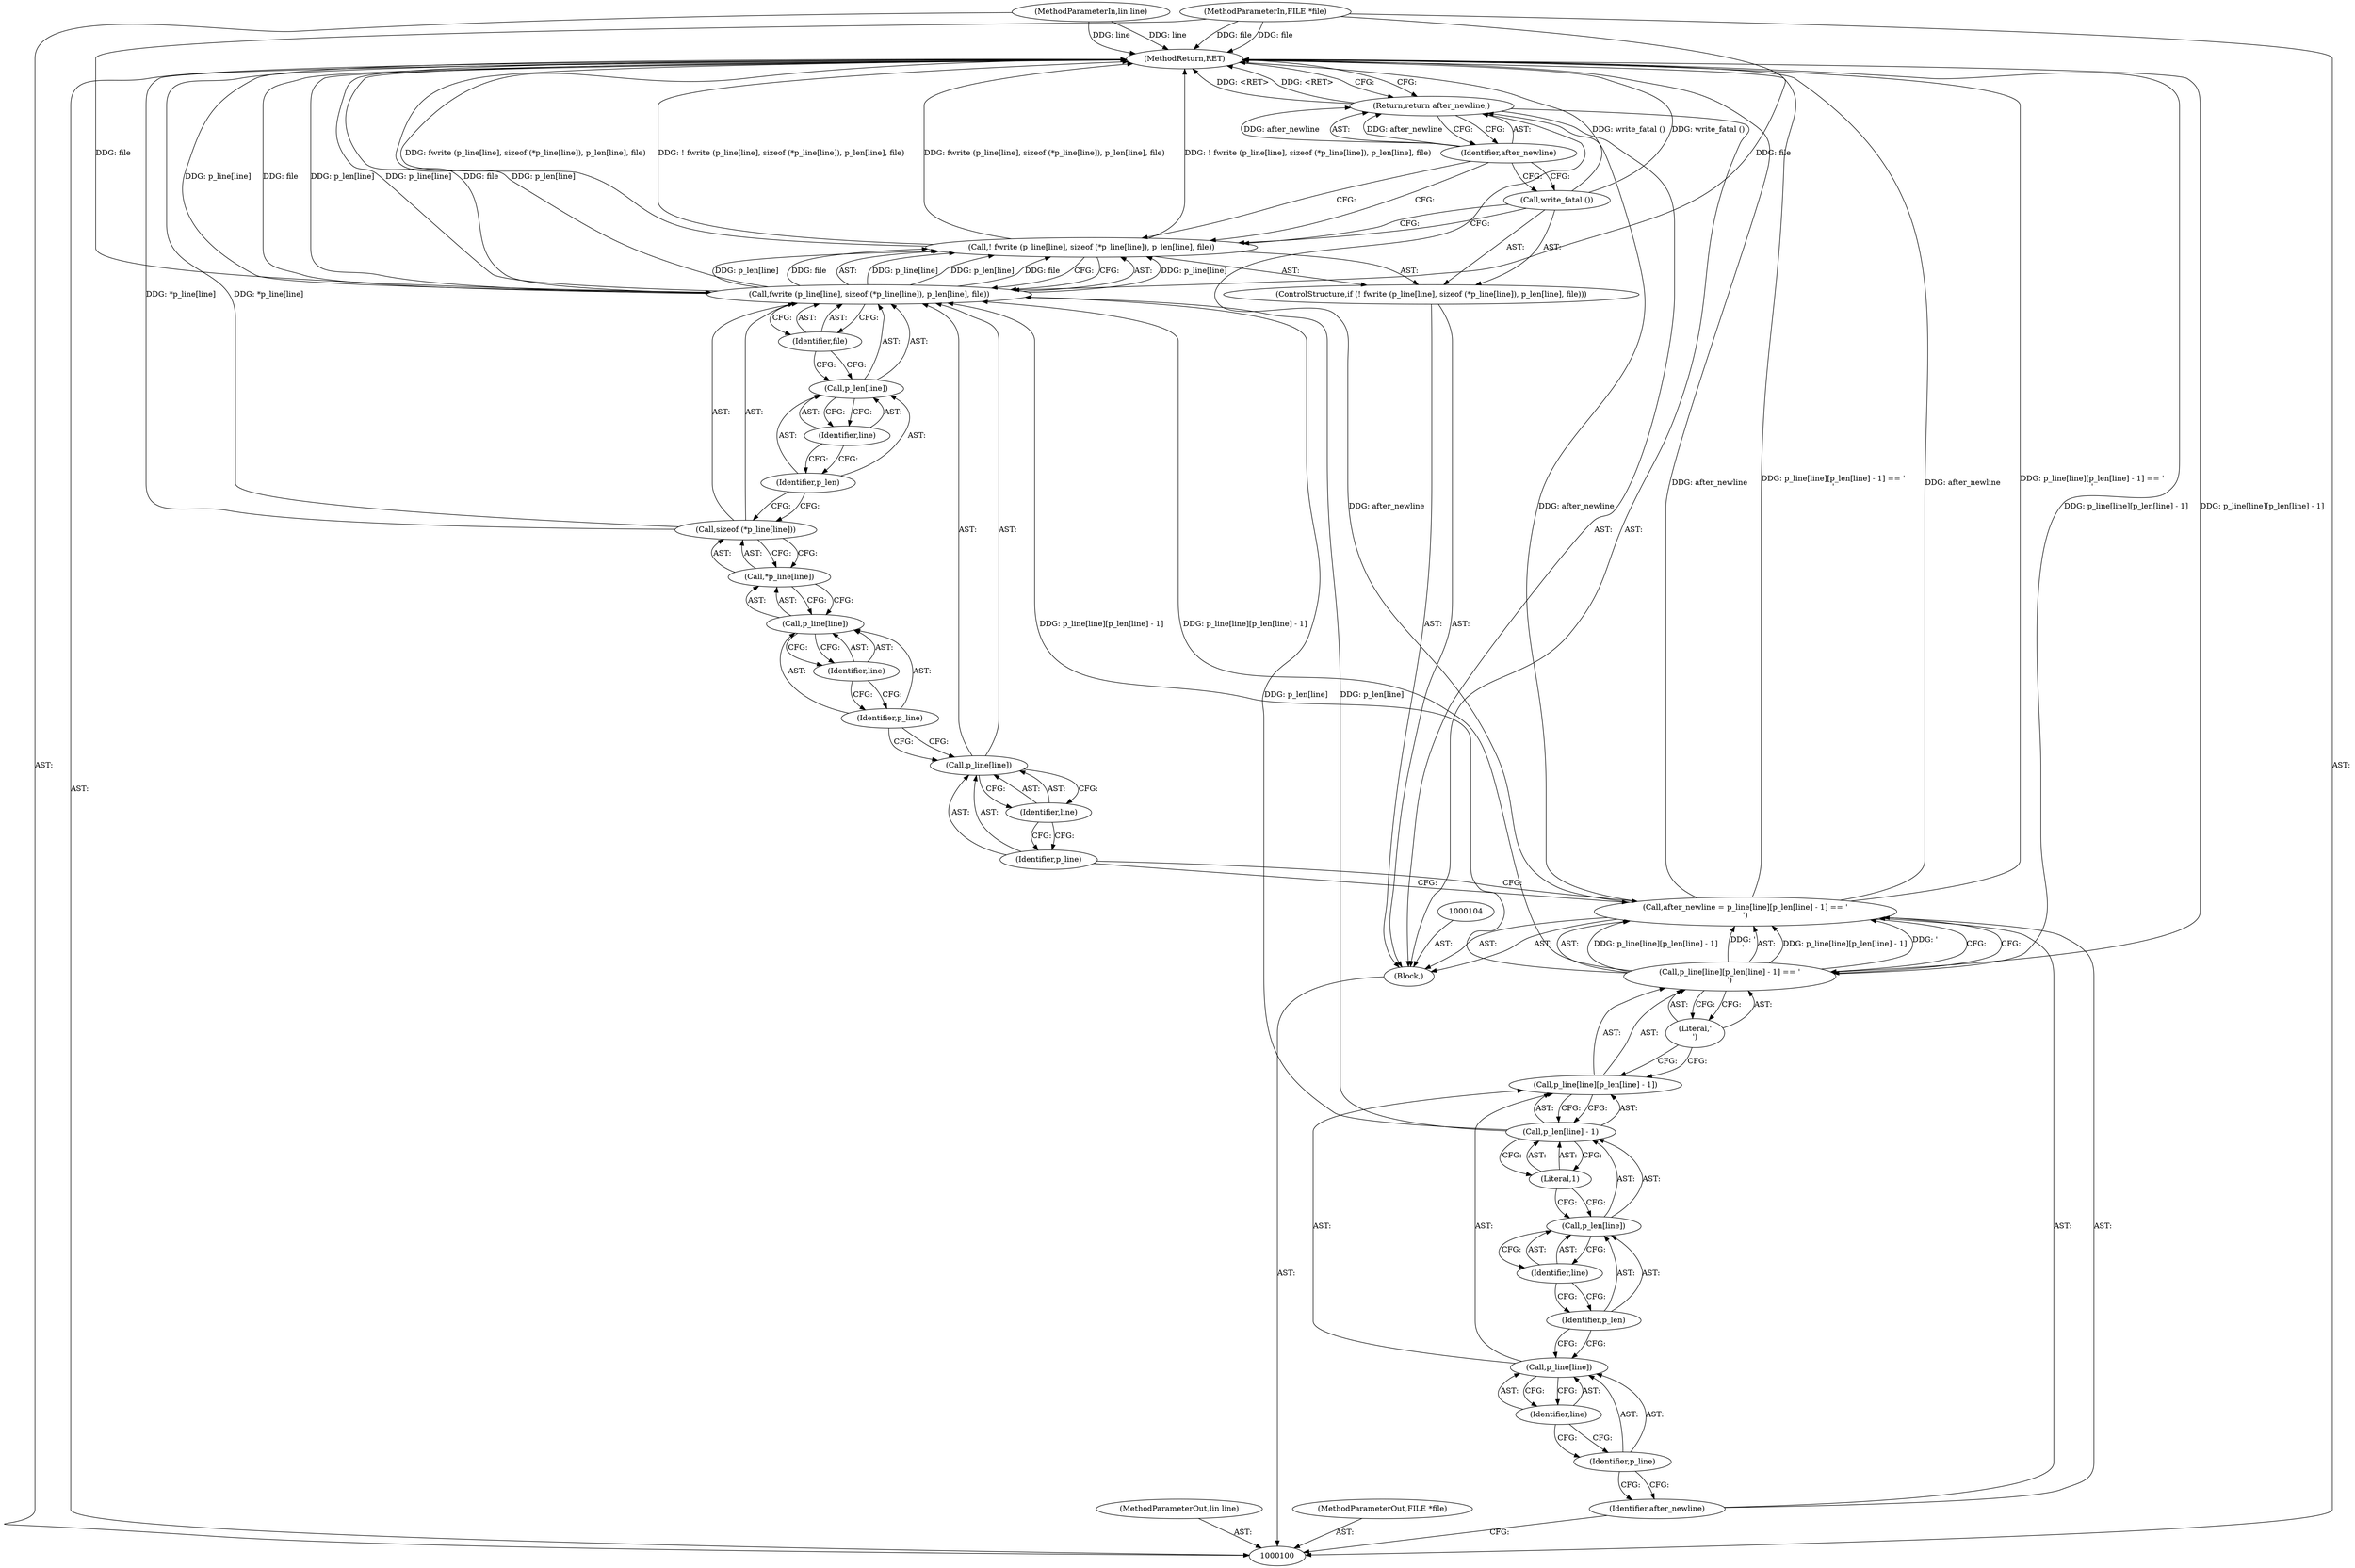 digraph "1_savannah_a0d7fe4589651c64bd16ddaaa634030bb0455866" {
"1000136" [label="(MethodReturn,RET)"];
"1000101" [label="(MethodParameterIn,lin line)"];
"1000187" [label="(MethodParameterOut,lin line)"];
"1000102" [label="(MethodParameterIn,FILE *file)"];
"1000188" [label="(MethodParameterOut,FILE *file)"];
"1000103" [label="(Block,)"];
"1000107" [label="(Call,p_line[line][p_len[line] - 1] == '\n')"];
"1000108" [label="(Call,p_line[line][p_len[line] - 1])"];
"1000109" [label="(Call,p_line[line])"];
"1000110" [label="(Identifier,p_line)"];
"1000111" [label="(Identifier,line)"];
"1000112" [label="(Call,p_len[line] - 1)"];
"1000113" [label="(Call,p_len[line])"];
"1000114" [label="(Identifier,p_len)"];
"1000115" [label="(Identifier,line)"];
"1000116" [label="(Literal,1)"];
"1000117" [label="(Literal,'\n')"];
"1000105" [label="(Call,after_newline = p_line[line][p_len[line] - 1] == '\n')"];
"1000106" [label="(Identifier,after_newline)"];
"1000121" [label="(Call,p_line[line])"];
"1000122" [label="(Identifier,p_line)"];
"1000123" [label="(Identifier,line)"];
"1000118" [label="(ControlStructure,if (! fwrite (p_line[line], sizeof (*p_line[line]), p_len[line], file)))"];
"1000124" [label="(Call,sizeof (*p_line[line]))"];
"1000125" [label="(Call,*p_line[line])"];
"1000126" [label="(Call,p_line[line])"];
"1000127" [label="(Identifier,p_line)"];
"1000128" [label="(Identifier,line)"];
"1000129" [label="(Call,p_len[line])"];
"1000130" [label="(Identifier,p_len)"];
"1000131" [label="(Identifier,line)"];
"1000132" [label="(Identifier,file)"];
"1000119" [label="(Call,! fwrite (p_line[line], sizeof (*p_line[line]), p_len[line], file))"];
"1000120" [label="(Call,fwrite (p_line[line], sizeof (*p_line[line]), p_len[line], file))"];
"1000133" [label="(Call,write_fatal ())"];
"1000135" [label="(Identifier,after_newline)"];
"1000134" [label="(Return,return after_newline;)"];
"1000136" -> "1000100"  [label="AST: "];
"1000136" -> "1000134"  [label="CFG: "];
"1000124" -> "1000136"  [label="DDG: *p_line[line]"];
"1000107" -> "1000136"  [label="DDG: p_line[line][p_len[line] - 1]"];
"1000105" -> "1000136"  [label="DDG: p_line[line][p_len[line] - 1] == '\n'"];
"1000105" -> "1000136"  [label="DDG: after_newline"];
"1000120" -> "1000136"  [label="DDG: file"];
"1000120" -> "1000136"  [label="DDG: p_len[line]"];
"1000120" -> "1000136"  [label="DDG: p_line[line]"];
"1000119" -> "1000136"  [label="DDG: ! fwrite (p_line[line], sizeof (*p_line[line]), p_len[line], file)"];
"1000119" -> "1000136"  [label="DDG: fwrite (p_line[line], sizeof (*p_line[line]), p_len[line], file)"];
"1000133" -> "1000136"  [label="DDG: write_fatal ()"];
"1000102" -> "1000136"  [label="DDG: file"];
"1000101" -> "1000136"  [label="DDG: line"];
"1000134" -> "1000136"  [label="DDG: <RET>"];
"1000101" -> "1000100"  [label="AST: "];
"1000101" -> "1000136"  [label="DDG: line"];
"1000187" -> "1000100"  [label="AST: "];
"1000102" -> "1000100"  [label="AST: "];
"1000102" -> "1000136"  [label="DDG: file"];
"1000102" -> "1000120"  [label="DDG: file"];
"1000188" -> "1000100"  [label="AST: "];
"1000103" -> "1000100"  [label="AST: "];
"1000104" -> "1000103"  [label="AST: "];
"1000105" -> "1000103"  [label="AST: "];
"1000118" -> "1000103"  [label="AST: "];
"1000134" -> "1000103"  [label="AST: "];
"1000107" -> "1000105"  [label="AST: "];
"1000107" -> "1000117"  [label="CFG: "];
"1000108" -> "1000107"  [label="AST: "];
"1000117" -> "1000107"  [label="AST: "];
"1000105" -> "1000107"  [label="CFG: "];
"1000107" -> "1000136"  [label="DDG: p_line[line][p_len[line] - 1]"];
"1000107" -> "1000105"  [label="DDG: p_line[line][p_len[line] - 1]"];
"1000107" -> "1000105"  [label="DDG: '\n'"];
"1000107" -> "1000120"  [label="DDG: p_line[line][p_len[line] - 1]"];
"1000108" -> "1000107"  [label="AST: "];
"1000108" -> "1000112"  [label="CFG: "];
"1000109" -> "1000108"  [label="AST: "];
"1000112" -> "1000108"  [label="AST: "];
"1000117" -> "1000108"  [label="CFG: "];
"1000109" -> "1000108"  [label="AST: "];
"1000109" -> "1000111"  [label="CFG: "];
"1000110" -> "1000109"  [label="AST: "];
"1000111" -> "1000109"  [label="AST: "];
"1000114" -> "1000109"  [label="CFG: "];
"1000110" -> "1000109"  [label="AST: "];
"1000110" -> "1000106"  [label="CFG: "];
"1000111" -> "1000110"  [label="CFG: "];
"1000111" -> "1000109"  [label="AST: "];
"1000111" -> "1000110"  [label="CFG: "];
"1000109" -> "1000111"  [label="CFG: "];
"1000112" -> "1000108"  [label="AST: "];
"1000112" -> "1000116"  [label="CFG: "];
"1000113" -> "1000112"  [label="AST: "];
"1000116" -> "1000112"  [label="AST: "];
"1000108" -> "1000112"  [label="CFG: "];
"1000112" -> "1000120"  [label="DDG: p_len[line]"];
"1000113" -> "1000112"  [label="AST: "];
"1000113" -> "1000115"  [label="CFG: "];
"1000114" -> "1000113"  [label="AST: "];
"1000115" -> "1000113"  [label="AST: "];
"1000116" -> "1000113"  [label="CFG: "];
"1000114" -> "1000113"  [label="AST: "];
"1000114" -> "1000109"  [label="CFG: "];
"1000115" -> "1000114"  [label="CFG: "];
"1000115" -> "1000113"  [label="AST: "];
"1000115" -> "1000114"  [label="CFG: "];
"1000113" -> "1000115"  [label="CFG: "];
"1000116" -> "1000112"  [label="AST: "];
"1000116" -> "1000113"  [label="CFG: "];
"1000112" -> "1000116"  [label="CFG: "];
"1000117" -> "1000107"  [label="AST: "];
"1000117" -> "1000108"  [label="CFG: "];
"1000107" -> "1000117"  [label="CFG: "];
"1000105" -> "1000103"  [label="AST: "];
"1000105" -> "1000107"  [label="CFG: "];
"1000106" -> "1000105"  [label="AST: "];
"1000107" -> "1000105"  [label="AST: "];
"1000122" -> "1000105"  [label="CFG: "];
"1000105" -> "1000136"  [label="DDG: p_line[line][p_len[line] - 1] == '\n'"];
"1000105" -> "1000136"  [label="DDG: after_newline"];
"1000107" -> "1000105"  [label="DDG: p_line[line][p_len[line] - 1]"];
"1000107" -> "1000105"  [label="DDG: '\n'"];
"1000105" -> "1000134"  [label="DDG: after_newline"];
"1000106" -> "1000105"  [label="AST: "];
"1000106" -> "1000100"  [label="CFG: "];
"1000110" -> "1000106"  [label="CFG: "];
"1000121" -> "1000120"  [label="AST: "];
"1000121" -> "1000123"  [label="CFG: "];
"1000122" -> "1000121"  [label="AST: "];
"1000123" -> "1000121"  [label="AST: "];
"1000127" -> "1000121"  [label="CFG: "];
"1000122" -> "1000121"  [label="AST: "];
"1000122" -> "1000105"  [label="CFG: "];
"1000123" -> "1000122"  [label="CFG: "];
"1000123" -> "1000121"  [label="AST: "];
"1000123" -> "1000122"  [label="CFG: "];
"1000121" -> "1000123"  [label="CFG: "];
"1000118" -> "1000103"  [label="AST: "];
"1000119" -> "1000118"  [label="AST: "];
"1000133" -> "1000118"  [label="AST: "];
"1000124" -> "1000120"  [label="AST: "];
"1000124" -> "1000125"  [label="CFG: "];
"1000125" -> "1000124"  [label="AST: "];
"1000130" -> "1000124"  [label="CFG: "];
"1000124" -> "1000136"  [label="DDG: *p_line[line]"];
"1000125" -> "1000124"  [label="AST: "];
"1000125" -> "1000126"  [label="CFG: "];
"1000126" -> "1000125"  [label="AST: "];
"1000124" -> "1000125"  [label="CFG: "];
"1000126" -> "1000125"  [label="AST: "];
"1000126" -> "1000128"  [label="CFG: "];
"1000127" -> "1000126"  [label="AST: "];
"1000128" -> "1000126"  [label="AST: "];
"1000125" -> "1000126"  [label="CFG: "];
"1000127" -> "1000126"  [label="AST: "];
"1000127" -> "1000121"  [label="CFG: "];
"1000128" -> "1000127"  [label="CFG: "];
"1000128" -> "1000126"  [label="AST: "];
"1000128" -> "1000127"  [label="CFG: "];
"1000126" -> "1000128"  [label="CFG: "];
"1000129" -> "1000120"  [label="AST: "];
"1000129" -> "1000131"  [label="CFG: "];
"1000130" -> "1000129"  [label="AST: "];
"1000131" -> "1000129"  [label="AST: "];
"1000132" -> "1000129"  [label="CFG: "];
"1000130" -> "1000129"  [label="AST: "];
"1000130" -> "1000124"  [label="CFG: "];
"1000131" -> "1000130"  [label="CFG: "];
"1000131" -> "1000129"  [label="AST: "];
"1000131" -> "1000130"  [label="CFG: "];
"1000129" -> "1000131"  [label="CFG: "];
"1000132" -> "1000120"  [label="AST: "];
"1000132" -> "1000129"  [label="CFG: "];
"1000120" -> "1000132"  [label="CFG: "];
"1000119" -> "1000118"  [label="AST: "];
"1000119" -> "1000120"  [label="CFG: "];
"1000120" -> "1000119"  [label="AST: "];
"1000133" -> "1000119"  [label="CFG: "];
"1000135" -> "1000119"  [label="CFG: "];
"1000119" -> "1000136"  [label="DDG: ! fwrite (p_line[line], sizeof (*p_line[line]), p_len[line], file)"];
"1000119" -> "1000136"  [label="DDG: fwrite (p_line[line], sizeof (*p_line[line]), p_len[line], file)"];
"1000120" -> "1000119"  [label="DDG: p_line[line]"];
"1000120" -> "1000119"  [label="DDG: p_len[line]"];
"1000120" -> "1000119"  [label="DDG: file"];
"1000120" -> "1000119"  [label="AST: "];
"1000120" -> "1000132"  [label="CFG: "];
"1000121" -> "1000120"  [label="AST: "];
"1000124" -> "1000120"  [label="AST: "];
"1000129" -> "1000120"  [label="AST: "];
"1000132" -> "1000120"  [label="AST: "];
"1000119" -> "1000120"  [label="CFG: "];
"1000120" -> "1000136"  [label="DDG: file"];
"1000120" -> "1000136"  [label="DDG: p_len[line]"];
"1000120" -> "1000136"  [label="DDG: p_line[line]"];
"1000120" -> "1000119"  [label="DDG: p_line[line]"];
"1000120" -> "1000119"  [label="DDG: p_len[line]"];
"1000120" -> "1000119"  [label="DDG: file"];
"1000107" -> "1000120"  [label="DDG: p_line[line][p_len[line] - 1]"];
"1000112" -> "1000120"  [label="DDG: p_len[line]"];
"1000102" -> "1000120"  [label="DDG: file"];
"1000133" -> "1000118"  [label="AST: "];
"1000133" -> "1000119"  [label="CFG: "];
"1000135" -> "1000133"  [label="CFG: "];
"1000133" -> "1000136"  [label="DDG: write_fatal ()"];
"1000135" -> "1000134"  [label="AST: "];
"1000135" -> "1000133"  [label="CFG: "];
"1000135" -> "1000119"  [label="CFG: "];
"1000134" -> "1000135"  [label="CFG: "];
"1000135" -> "1000134"  [label="DDG: after_newline"];
"1000134" -> "1000103"  [label="AST: "];
"1000134" -> "1000135"  [label="CFG: "];
"1000135" -> "1000134"  [label="AST: "];
"1000136" -> "1000134"  [label="CFG: "];
"1000134" -> "1000136"  [label="DDG: <RET>"];
"1000135" -> "1000134"  [label="DDG: after_newline"];
"1000105" -> "1000134"  [label="DDG: after_newline"];
}
